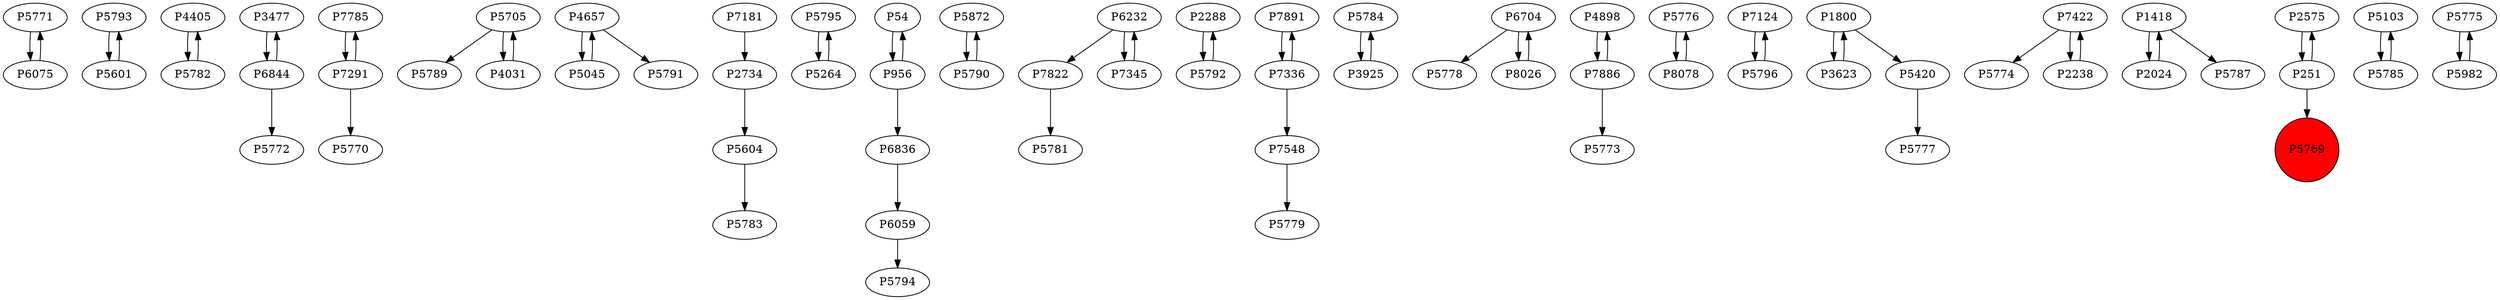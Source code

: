 digraph {
	P5771 -> P6075
	P5793 -> P5601
	P4405 -> P5782
	P3477 -> P6844
	P7785 -> P7291
	P5705 -> P5789
	P5782 -> P4405
	P4657 -> P5045
	P6844 -> P5772
	P7181 -> P2734
	P5795 -> P5264
	P54 -> P956
	P5872 -> P5790
	P7822 -> P5781
	P6232 -> P7822
	P2288 -> P5792
	P7891 -> P7336
	P5784 -> P3925
	P6704 -> P5778
	P4898 -> P7886
	P5792 -> P2288
	P5045 -> P4657
	P5776 -> P8078
	P7124 -> P5796
	P5420 -> P5777
	P7422 -> P5774
	P6844 -> P3477
	P5705 -> P4031
	P4657 -> P5791
	P3925 -> P5784
	P6232 -> P7345
	P1418 -> P2024
	P3623 -> P1800
	P956 -> P6836
	P7886 -> P5773
	P4031 -> P5705
	P2575 -> P251
	P5264 -> P5795
	P5601 -> P5793
	P1800 -> P3623
	P5103 -> P5785
	P2734 -> P5604
	P7291 -> P5770
	P7336 -> P7548
	P5604 -> P5783
	P5796 -> P7124
	P1800 -> P5420
	P6836 -> P6059
	P7291 -> P7785
	P7548 -> P5779
	P1418 -> P5787
	P8026 -> P6704
	P5785 -> P5103
	P6075 -> P5771
	P6704 -> P8026
	P5775 -> P5982
	P5790 -> P5872
	P7886 -> P4898
	P251 -> P5769
	P2024 -> P1418
	P5982 -> P5775
	P7422 -> P2238
	P956 -> P54
	P8078 -> P5776
	P251 -> P2575
	P7336 -> P7891
	P7345 -> P6232
	P6059 -> P5794
	P2238 -> P7422
	P5769 [shape=circle]
	P5769 [style=filled]
	P5769 [fillcolor=red]
}